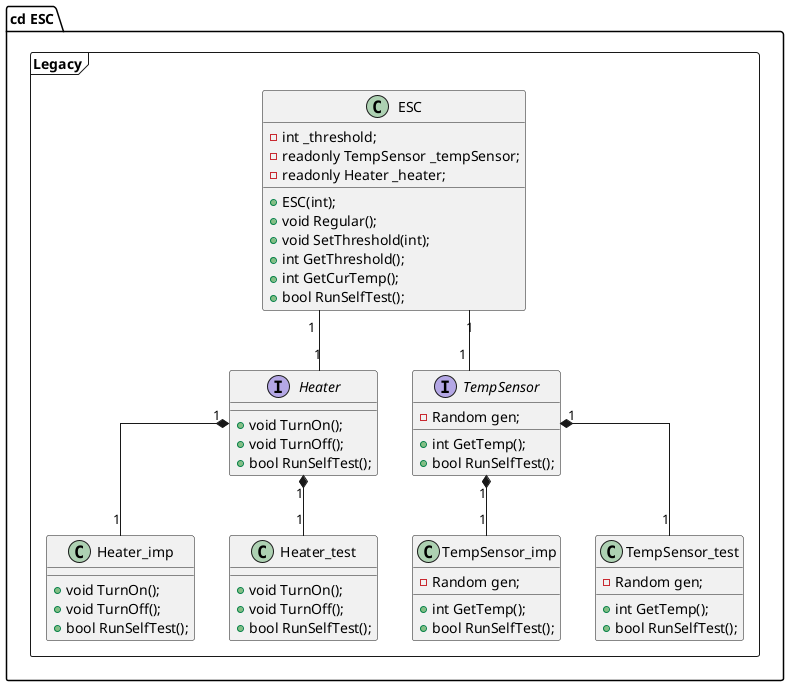 @startuml
skinparam linetype ortho

frame "cd ESC.Legacy" {

ESC "1" -- "1" Heater
ESC "1" -- "1" TempSensor
Heater "1" *-- "1" Heater_imp
TempSensor "1" *-- "1" TempSensor_imp
Heater "1" *-- "1" Heater_test
TempSensor "1" *-- "1" TempSensor_test

class ESC {
    - int _threshold;
    - readonly TempSensor _tempSensor;
    - readonly Heater _heater;

    + ESC(int);
    + void Regular();
    + void SetThreshold(int);
    + int GetThreshold();
    + int GetCurTemp();
    + bool RunSelfTest();

}

interface Heater {
    + void TurnOn();
    + void TurnOff();
    + bool RunSelfTest();
}

interface TempSensor {
    - Random gen;
    + int GetTemp();
    + bool RunSelfTest();
}

class Heater_imp {
    + void TurnOn();
    + void TurnOff();
    + bool RunSelfTest();
}

class Heater_test {
    + void TurnOn();
    + void TurnOff();
    + bool RunSelfTest();
}

class TempSensor_imp {
    - Random gen;
    + int GetTemp();
    + bool RunSelfTest();
}

class TempSensor_test {
    - Random gen;
    + int GetTemp();
    + bool RunSelfTest();
}

}
@enduml